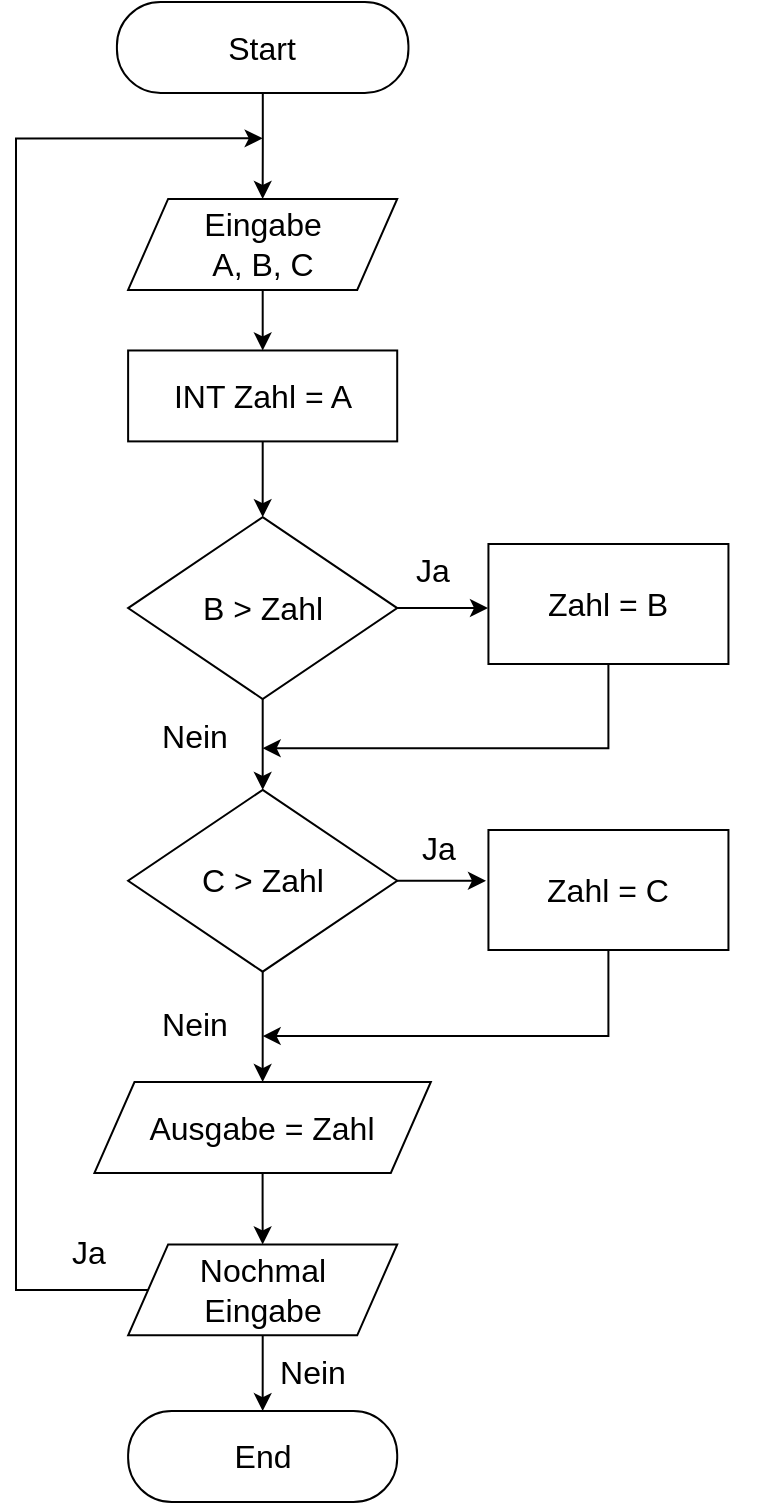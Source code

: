<mxfile version="20.8.5" type="device"><diagram name="Page-1" id="edf60f1a-56cd-e834-aa8a-f176f3a09ee4"><mxGraphModel dx="1434" dy="764" grid="0" gridSize="10" guides="1" tooltips="1" connect="1" arrows="1" fold="1" page="1" pageScale="1" pageWidth="1100" pageHeight="850" background="none" math="0" shadow="0"><root><mxCell id="0"/><mxCell id="1" parent="0"/><mxCell id="rqMfCj1CQ5MMlyabhCWA-24" value="" style="group" vertex="1" connectable="0" parent="1"><mxGeometry x="346" y="26" width="370" height="750" as="geometry"/></mxCell><mxCell id="rqMfCj1CQ5MMlyabhCWA-25" style="edgeStyle=orthogonalEdgeStyle;rounded=0;orthogonalLoop=1;jettySize=auto;html=1;entryX=0.5;entryY=0;entryDx=0;entryDy=0;fontSize=16;" edge="1" parent="rqMfCj1CQ5MMlyabhCWA-24" source="rqMfCj1CQ5MMlyabhCWA-1" target="rqMfCj1CQ5MMlyabhCWA-2"><mxGeometry relative="1" as="geometry"/></mxCell><mxCell id="rqMfCj1CQ5MMlyabhCWA-1" value="&lt;font style=&quot;font-size: 16px;&quot;&gt;Start&lt;/font&gt;" style="rounded=1;whiteSpace=wrap;html=1;arcSize=48;" vertex="1" parent="rqMfCj1CQ5MMlyabhCWA-24"><mxGeometry x="50.458" width="145.758" height="45.455" as="geometry"/></mxCell><mxCell id="rqMfCj1CQ5MMlyabhCWA-2" value="Eingabe&lt;br&gt;A, B, C" style="shape=parallelogram;perimeter=parallelogramPerimeter;whiteSpace=wrap;html=1;fixedSize=1;fontSize=16;" vertex="1" parent="rqMfCj1CQ5MMlyabhCWA-24"><mxGeometry x="56.061" y="98.485" width="134.545" height="45.455" as="geometry"/></mxCell><mxCell id="rqMfCj1CQ5MMlyabhCWA-5" value="INT Zahl = A" style="rounded=0;whiteSpace=wrap;html=1;fontSize=16;" vertex="1" parent="rqMfCj1CQ5MMlyabhCWA-24"><mxGeometry x="56.061" y="174.242" width="134.545" height="45.455" as="geometry"/></mxCell><mxCell id="rqMfCj1CQ5MMlyabhCWA-4" style="edgeStyle=orthogonalEdgeStyle;rounded=0;orthogonalLoop=1;jettySize=auto;html=1;fontSize=16;" edge="1" parent="rqMfCj1CQ5MMlyabhCWA-24" source="rqMfCj1CQ5MMlyabhCWA-2" target="rqMfCj1CQ5MMlyabhCWA-5"><mxGeometry relative="1" as="geometry"><mxPoint x="123.333" y="181.818" as="targetPoint"/></mxGeometry></mxCell><mxCell id="rqMfCj1CQ5MMlyabhCWA-6" value="B &amp;gt; Zahl" style="rhombus;whiteSpace=wrap;html=1;fontSize=16;" vertex="1" parent="rqMfCj1CQ5MMlyabhCWA-24"><mxGeometry x="56.061" y="257.576" width="134.545" height="90.909" as="geometry"/></mxCell><mxCell id="rqMfCj1CQ5MMlyabhCWA-7" style="edgeStyle=orthogonalEdgeStyle;rounded=0;orthogonalLoop=1;jettySize=auto;html=1;entryX=0.5;entryY=0;entryDx=0;entryDy=0;fontSize=16;" edge="1" parent="rqMfCj1CQ5MMlyabhCWA-24" source="rqMfCj1CQ5MMlyabhCWA-5" target="rqMfCj1CQ5MMlyabhCWA-6"><mxGeometry relative="1" as="geometry"/></mxCell><mxCell id="rqMfCj1CQ5MMlyabhCWA-27" style="edgeStyle=orthogonalEdgeStyle;rounded=0;orthogonalLoop=1;jettySize=auto;html=1;entryX=0.5;entryY=0;entryDx=0;entryDy=0;fontSize=16;" edge="1" parent="rqMfCj1CQ5MMlyabhCWA-24" source="rqMfCj1CQ5MMlyabhCWA-8" target="rqMfCj1CQ5MMlyabhCWA-14"><mxGeometry relative="1" as="geometry"/></mxCell><mxCell id="rqMfCj1CQ5MMlyabhCWA-8" value="C &amp;gt; Zahl" style="rhombus;whiteSpace=wrap;html=1;fontSize=16;" vertex="1" parent="rqMfCj1CQ5MMlyabhCWA-24"><mxGeometry x="56.061" y="393.939" width="134.545" height="90.909" as="geometry"/></mxCell><mxCell id="rqMfCj1CQ5MMlyabhCWA-9" style="edgeStyle=orthogonalEdgeStyle;rounded=0;orthogonalLoop=1;jettySize=auto;html=1;entryX=0.5;entryY=0;entryDx=0;entryDy=0;fontSize=16;" edge="1" parent="rqMfCj1CQ5MMlyabhCWA-24" source="rqMfCj1CQ5MMlyabhCWA-6" target="rqMfCj1CQ5MMlyabhCWA-8"><mxGeometry relative="1" as="geometry"/></mxCell><mxCell id="rqMfCj1CQ5MMlyabhCWA-10" value="Nein" style="text;html=1;strokeColor=none;fillColor=none;align=center;verticalAlign=middle;whiteSpace=wrap;rounded=0;fontSize=16;" vertex="1" parent="rqMfCj1CQ5MMlyabhCWA-24"><mxGeometry x="56.061" y="356.061" width="67.273" height="22.727" as="geometry"/></mxCell><mxCell id="rqMfCj1CQ5MMlyabhCWA-12" value="Nein" style="text;html=1;strokeColor=none;fillColor=none;align=center;verticalAlign=middle;whiteSpace=wrap;rounded=0;fontSize=16;" vertex="1" parent="rqMfCj1CQ5MMlyabhCWA-24"><mxGeometry x="56.061" y="500.0" width="67.273" height="22.727" as="geometry"/></mxCell><mxCell id="rqMfCj1CQ5MMlyabhCWA-33" style="edgeStyle=orthogonalEdgeStyle;rounded=0;orthogonalLoop=1;jettySize=auto;html=1;entryX=0.5;entryY=0;entryDx=0;entryDy=0;fontSize=16;" edge="1" parent="rqMfCj1CQ5MMlyabhCWA-24" source="rqMfCj1CQ5MMlyabhCWA-14" target="rqMfCj1CQ5MMlyabhCWA-18"><mxGeometry relative="1" as="geometry"/></mxCell><mxCell id="rqMfCj1CQ5MMlyabhCWA-14" value="Ausgabe = Zahl" style="shape=parallelogram;perimeter=parallelogramPerimeter;whiteSpace=wrap;html=1;fixedSize=1;fontSize=16;" vertex="1" parent="rqMfCj1CQ5MMlyabhCWA-24"><mxGeometry x="39.238" y="540.005" width="168.182" height="45.455" as="geometry"/></mxCell><mxCell id="rqMfCj1CQ5MMlyabhCWA-16" value="Ja" style="text;html=1;align=center;verticalAlign=middle;resizable=0;points=[];autosize=1;strokeColor=none;fillColor=none;fontSize=16;" vertex="1" parent="rqMfCj1CQ5MMlyabhCWA-24"><mxGeometry x="188.0" y="268.999" width="40" height="30" as="geometry"/></mxCell><mxCell id="rqMfCj1CQ5MMlyabhCWA-23" style="edgeStyle=orthogonalEdgeStyle;rounded=0;orthogonalLoop=1;jettySize=auto;html=1;fontSize=16;" edge="1" parent="rqMfCj1CQ5MMlyabhCWA-24" source="rqMfCj1CQ5MMlyabhCWA-18"><mxGeometry relative="1" as="geometry"><mxPoint x="123.333" y="68.182" as="targetPoint"/><Array as="points"><mxPoint y="643.939"/><mxPoint y="68.182"/></Array></mxGeometry></mxCell><mxCell id="rqMfCj1CQ5MMlyabhCWA-18" value="Nochmal&lt;br&gt;Eingabe" style="shape=parallelogram;perimeter=parallelogramPerimeter;whiteSpace=wrap;html=1;fixedSize=1;fontSize=16;" vertex="1" parent="rqMfCj1CQ5MMlyabhCWA-24"><mxGeometry x="56.061" y="621.212" width="134.545" height="45.455" as="geometry"/></mxCell><mxCell id="rqMfCj1CQ5MMlyabhCWA-21" value="&lt;font style=&quot;font-size: 16px;&quot;&gt;End&lt;/font&gt;" style="rounded=1;whiteSpace=wrap;html=1;arcSize=48;" vertex="1" parent="rqMfCj1CQ5MMlyabhCWA-24"><mxGeometry x="56.061" y="704.545" width="134.545" height="45.455" as="geometry"/></mxCell><mxCell id="rqMfCj1CQ5MMlyabhCWA-22" style="edgeStyle=orthogonalEdgeStyle;rounded=0;orthogonalLoop=1;jettySize=auto;html=1;entryX=0.5;entryY=0;entryDx=0;entryDy=0;fontSize=16;" edge="1" parent="rqMfCj1CQ5MMlyabhCWA-24" source="rqMfCj1CQ5MMlyabhCWA-18" target="rqMfCj1CQ5MMlyabhCWA-21"><mxGeometry relative="1" as="geometry"/></mxCell><mxCell id="rqMfCj1CQ5MMlyabhCWA-30" value="Ja" style="text;html=1;align=center;verticalAlign=middle;resizable=0;points=[];autosize=1;strokeColor=none;fillColor=none;fontSize=16;" vertex="1" parent="rqMfCj1CQ5MMlyabhCWA-24"><mxGeometry x="16.06" y="609.997" width="40" height="30" as="geometry"/></mxCell><mxCell id="rqMfCj1CQ5MMlyabhCWA-31" value="Nein" style="text;html=1;strokeColor=none;fillColor=none;align=center;verticalAlign=middle;whiteSpace=wrap;rounded=0;fontSize=16;" vertex="1" parent="rqMfCj1CQ5MMlyabhCWA-24"><mxGeometry x="115.001" y="674.001" width="67.273" height="22.727" as="geometry"/></mxCell><mxCell id="rqMfCj1CQ5MMlyabhCWA-37" style="edgeStyle=orthogonalEdgeStyle;rounded=0;orthogonalLoop=1;jettySize=auto;html=1;entryX=1;entryY=0.75;entryDx=0;entryDy=0;fontSize=16;" edge="1" parent="rqMfCj1CQ5MMlyabhCWA-24" source="rqMfCj1CQ5MMlyabhCWA-34" target="rqMfCj1CQ5MMlyabhCWA-10"><mxGeometry relative="1" as="geometry"><Array as="points"><mxPoint x="296" y="373"/></Array></mxGeometry></mxCell><mxCell id="rqMfCj1CQ5MMlyabhCWA-34" value="Zahl = B" style="rounded=0;whiteSpace=wrap;html=1;fontSize=16;" vertex="1" parent="rqMfCj1CQ5MMlyabhCWA-24"><mxGeometry x="236.22" y="271" width="120" height="60" as="geometry"/></mxCell><mxCell id="rqMfCj1CQ5MMlyabhCWA-44" style="edgeStyle=orthogonalEdgeStyle;rounded=0;orthogonalLoop=1;jettySize=auto;html=1;entryX=1;entryY=0.75;entryDx=0;entryDy=0;fontSize=16;" edge="1" parent="rqMfCj1CQ5MMlyabhCWA-24" source="rqMfCj1CQ5MMlyabhCWA-35" target="rqMfCj1CQ5MMlyabhCWA-12"><mxGeometry relative="1" as="geometry"><Array as="points"><mxPoint x="296" y="517"/></Array></mxGeometry></mxCell><mxCell id="rqMfCj1CQ5MMlyabhCWA-35" value="Zahl = C" style="rounded=0;whiteSpace=wrap;html=1;fontSize=16;" vertex="1" parent="rqMfCj1CQ5MMlyabhCWA-24"><mxGeometry x="236.22" y="414" width="120" height="60" as="geometry"/></mxCell><mxCell id="rqMfCj1CQ5MMlyabhCWA-43" value="Ja" style="text;html=1;align=center;verticalAlign=middle;resizable=0;points=[];autosize=1;strokeColor=none;fillColor=none;fontSize=16;" vertex="1" parent="rqMfCj1CQ5MMlyabhCWA-24"><mxGeometry x="190.61" y="407.999" width="40" height="30" as="geometry"/></mxCell><mxCell id="rqMfCj1CQ5MMlyabhCWA-39" style="edgeStyle=orthogonalEdgeStyle;rounded=0;orthogonalLoop=1;jettySize=auto;html=1;fontSize=16;" edge="1" parent="1" source="rqMfCj1CQ5MMlyabhCWA-6"><mxGeometry relative="1" as="geometry"><mxPoint x="582" y="329.03" as="targetPoint"/></mxGeometry></mxCell><mxCell id="rqMfCj1CQ5MMlyabhCWA-42" style="edgeStyle=orthogonalEdgeStyle;rounded=0;orthogonalLoop=1;jettySize=auto;html=1;fontSize=16;" edge="1" parent="1" source="rqMfCj1CQ5MMlyabhCWA-8"><mxGeometry relative="1" as="geometry"><mxPoint x="581" y="465.394" as="targetPoint"/></mxGeometry></mxCell></root></mxGraphModel></diagram></mxfile>